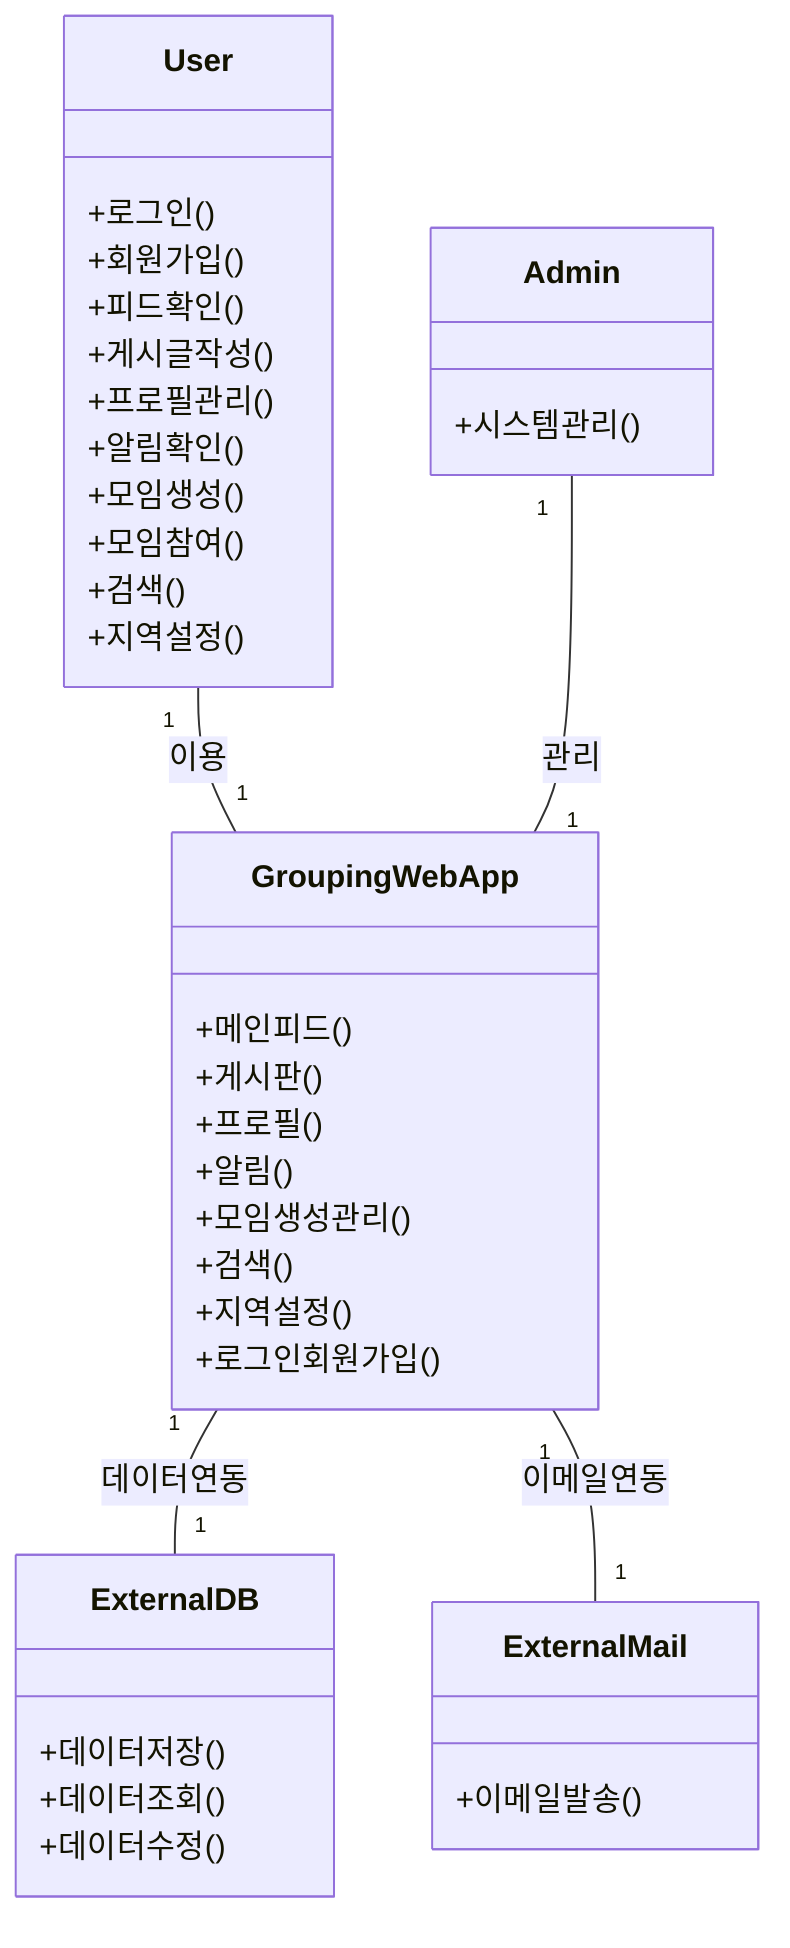 classDiagram
    class User {
        +로그인()
        +회원가입()
        +피드확인()
        +게시글작성()
        +프로필관리()
        +알림확인()
        +모임생성()
        +모임참여()
        +검색()
        +지역설정()
    }

    class Admin {
        +시스템관리()
    }

    class GroupingWebApp {
        +메인피드()
        +게시판()
        +프로필()
        +알림()
        +모임생성관리()
        +검색()
        +지역설정()
        +로그인회원가입()
    }

    class ExternalDB {
        +데이터저장()
        +데이터조회()
        +데이터수정()
    }

    class ExternalMail {
        +이메일발송()
    }

    User "1" -- "1" GroupingWebApp : 이용
    Admin "1" -- "1" GroupingWebApp : 관리
    GroupingWebApp "1" -- "1" ExternalDB : 데이터연동
    GroupingWebApp "1" -- "1" ExternalMail : 이메일연동